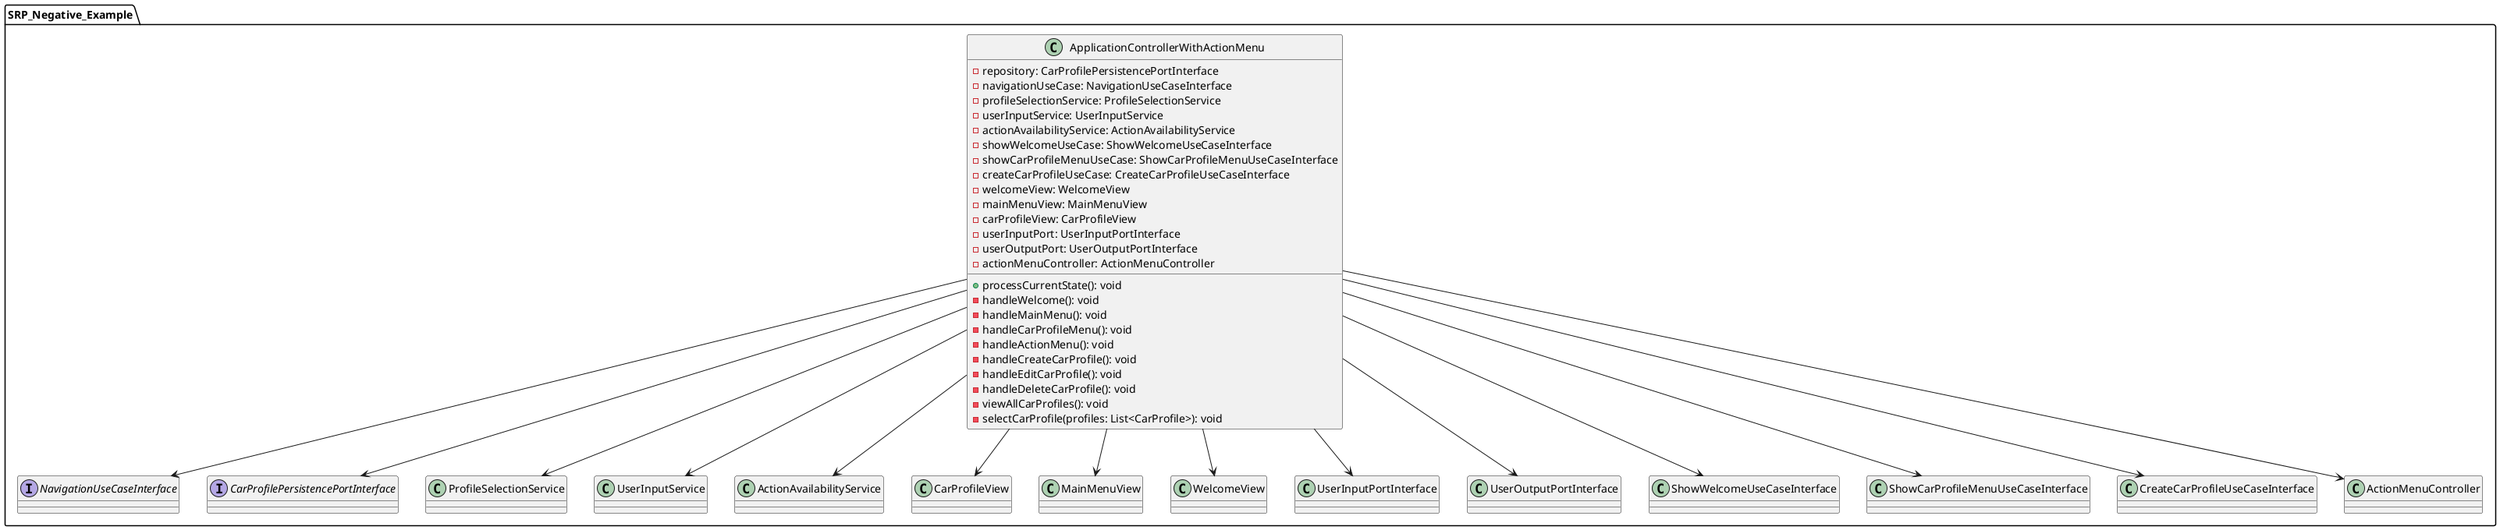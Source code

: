 @startuml SRP_Negative_Example

' Negative Example - ApplicationControllerWithActionMenu violates SRP
package "SRP_Negative_Example" {
  class ApplicationControllerWithActionMenu {
    -repository: CarProfilePersistencePortInterface
    -navigationUseCase: NavigationUseCaseInterface
    -profileSelectionService: ProfileSelectionService
    -userInputService: UserInputService
    -actionAvailabilityService: ActionAvailabilityService
    -showWelcomeUseCase: ShowWelcomeUseCaseInterface
    -showCarProfileMenuUseCase: ShowCarProfileMenuUseCaseInterface
    -createCarProfileUseCase: CreateCarProfileUseCaseInterface
    -welcomeView: WelcomeView
    -mainMenuView: MainMenuView
    -carProfileView: CarProfileView
    -userInputPort: UserInputPortInterface
    -userOutputPort: UserOutputPortInterface
    -actionMenuController: ActionMenuController
    +processCurrentState(): void
    -handleWelcome(): void
    -handleMainMenu(): void
    -handleCarProfileMenu(): void
    -handleActionMenu(): void
    -handleCreateCarProfile(): void
    -handleEditCarProfile(): void
    -handleDeleteCarProfile(): void
    -viewAllCarProfiles(): void
    -selectCarProfile(profiles: List<CarProfile>): void
  }
  
  interface NavigationUseCaseInterface
  interface CarProfilePersistencePortInterface
  class ProfileSelectionService
  class UserInputService
  class ActionAvailabilityService
  class CarProfileView
  class MainMenuView
  class WelcomeView
  class UserInputPortInterface
  class UserOutputPortInterface
  class ShowWelcomeUseCaseInterface
  class ShowCarProfileMenuUseCaseInterface
  class CreateCarProfileUseCaseInterface
  class ActionMenuController
  
  ApplicationControllerWithActionMenu --> NavigationUseCaseInterface
  ApplicationControllerWithActionMenu --> CarProfilePersistencePortInterface
  ApplicationControllerWithActionMenu --> ProfileSelectionService
  ApplicationControllerWithActionMenu --> UserInputService
  ApplicationControllerWithActionMenu --> ActionAvailabilityService
  ApplicationControllerWithActionMenu --> CarProfileView
  ApplicationControllerWithActionMenu --> MainMenuView
  ApplicationControllerWithActionMenu --> WelcomeView
  ApplicationControllerWithActionMenu --> UserInputPortInterface
  ApplicationControllerWithActionMenu --> UserOutputPortInterface
  ApplicationControllerWithActionMenu --> ShowWelcomeUseCaseInterface
  ApplicationControllerWithActionMenu --> ShowCarProfileMenuUseCaseInterface
  ApplicationControllerWithActionMenu --> CreateCarProfileUseCaseInterface
  ApplicationControllerWithActionMenu --> ActionMenuController
}

@enduml